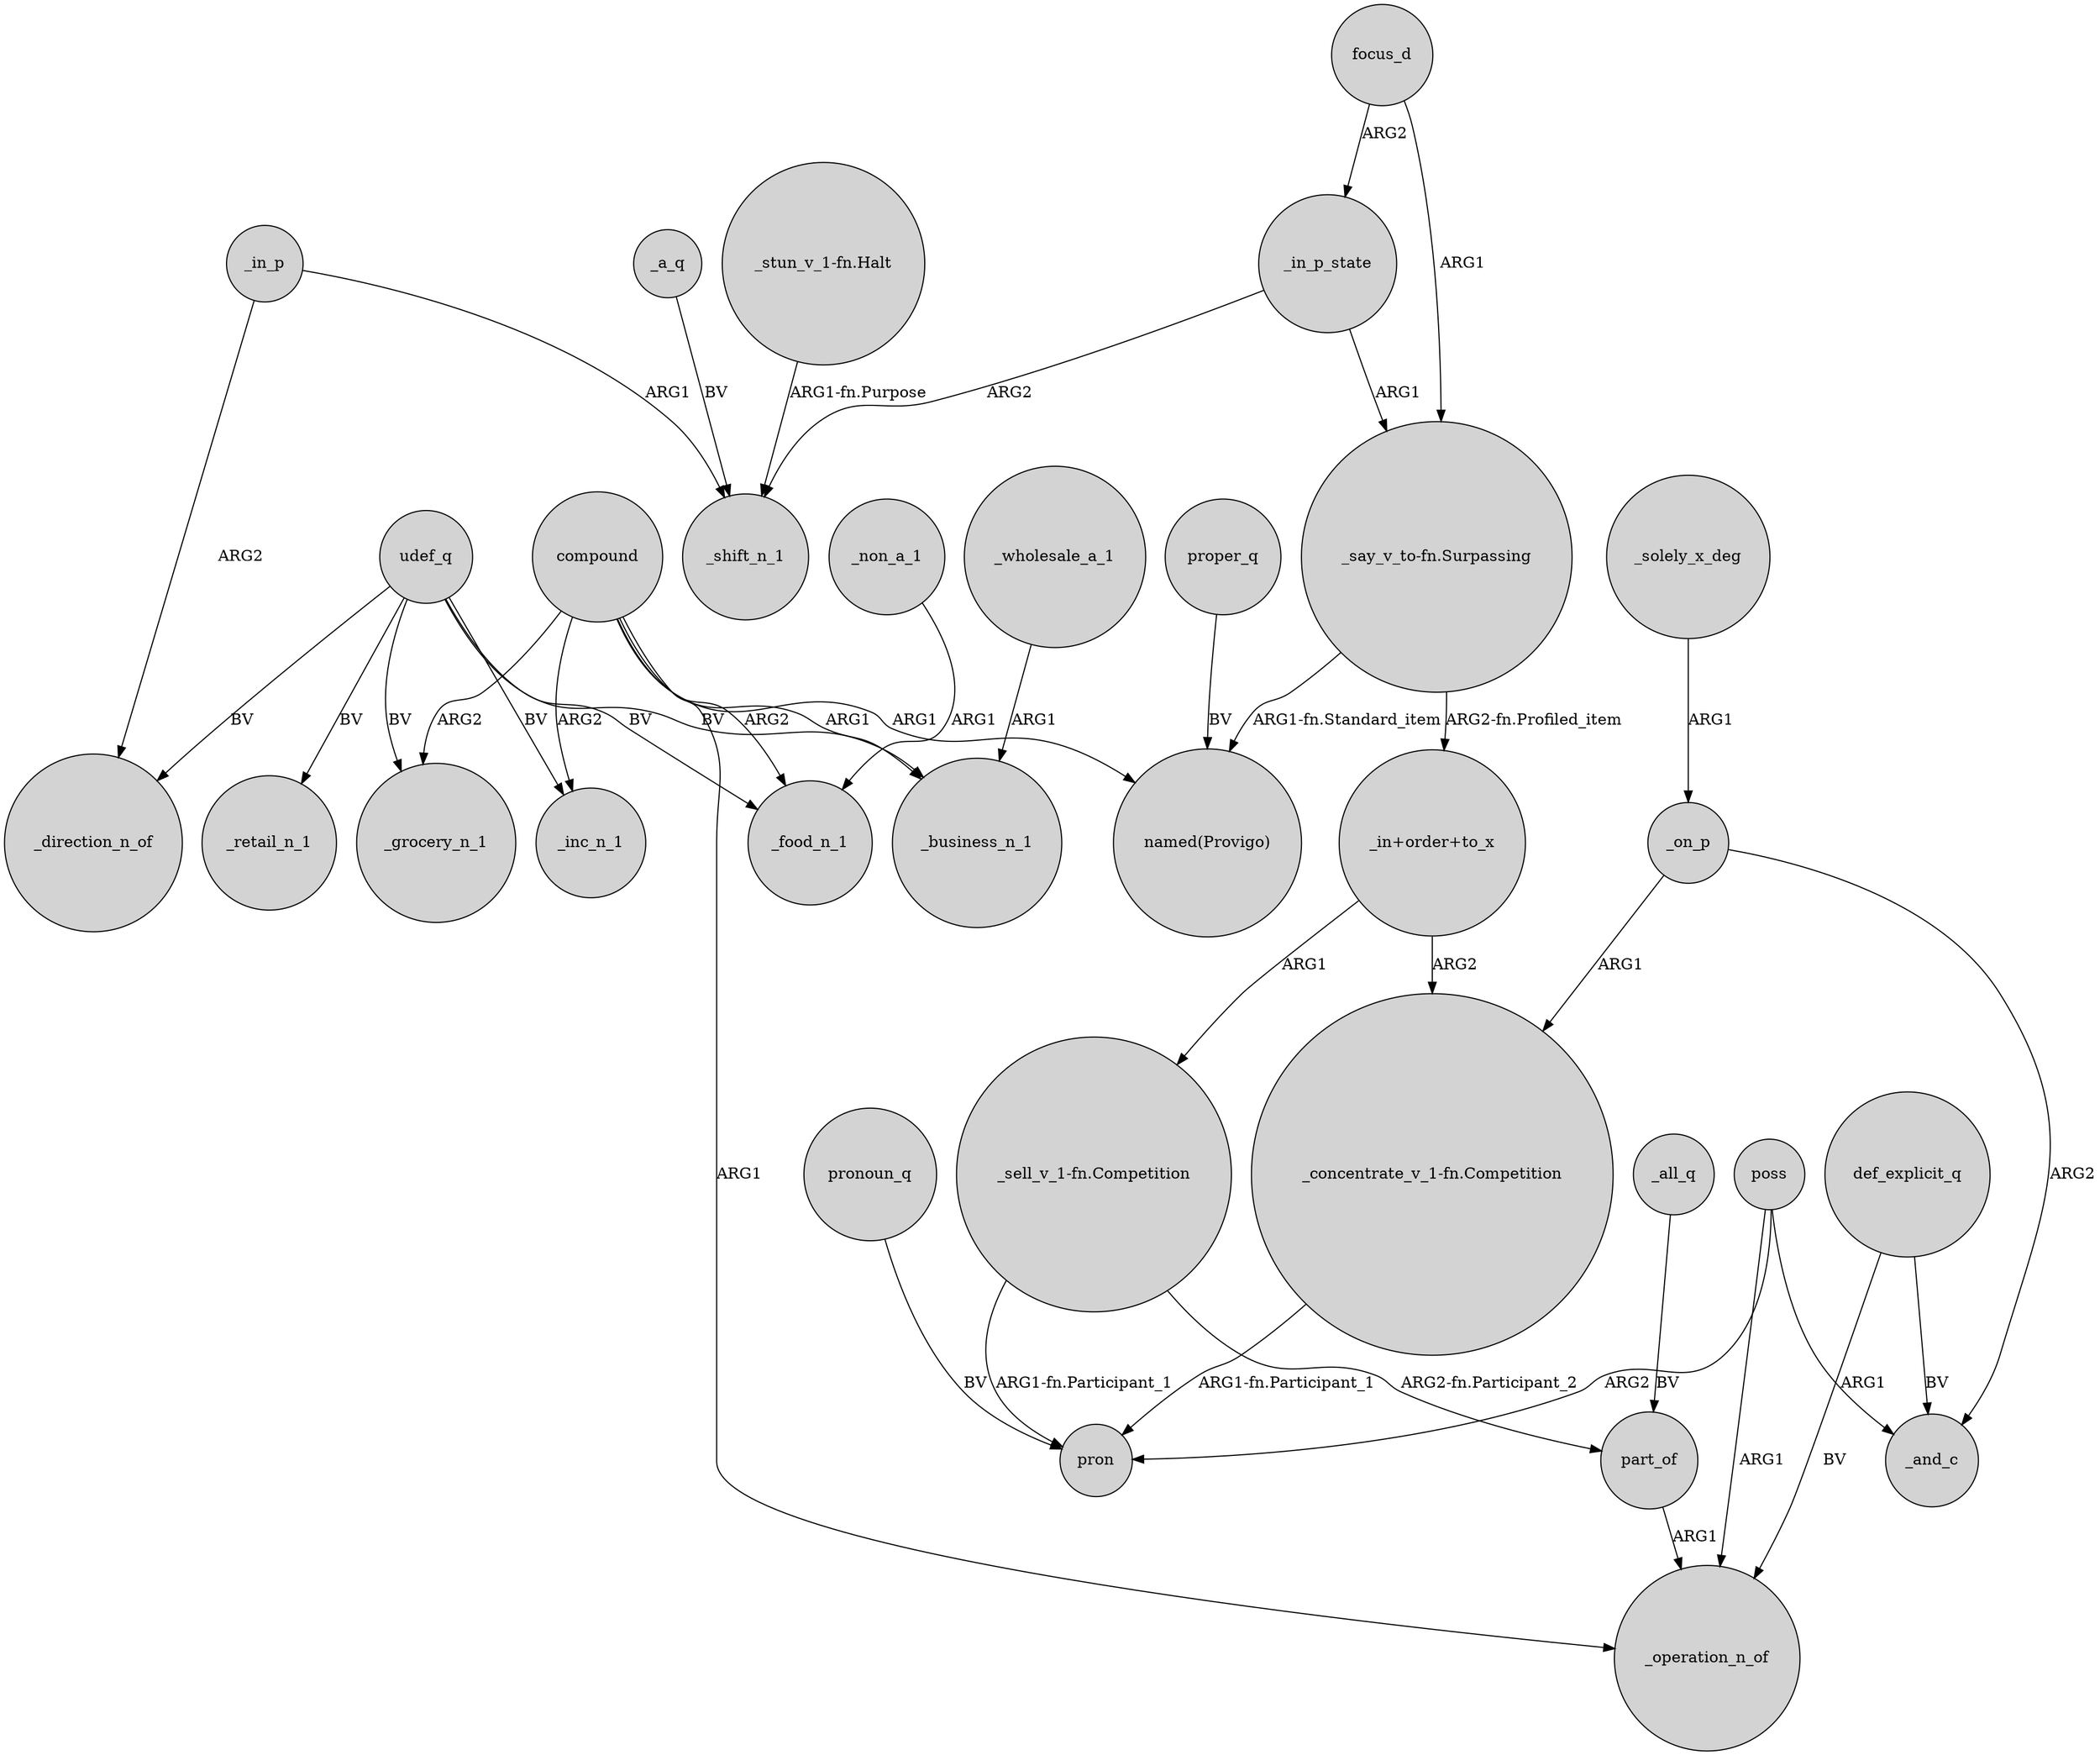 digraph {
	node [shape=circle style=filled]
	compound -> _grocery_n_1 [label=ARG2]
	"_in+order+to_x" -> "_concentrate_v_1-fn.Competition" [label=ARG2]
	focus_d -> _in_p_state [label=ARG2]
	_in_p -> _direction_n_of [label=ARG2]
	udef_q -> _direction_n_of [label=BV]
	udef_q -> _grocery_n_1 [label=BV]
	_a_q -> _shift_n_1 [label=BV]
	poss -> _operation_n_of [label=ARG1]
	part_of -> _operation_n_of [label=ARG1]
	compound -> _operation_n_of [label=ARG1]
	_all_q -> part_of [label=BV]
	udef_q -> _business_n_1 [label=BV]
	compound -> "named(Provigo)" [label=ARG1]
	"_concentrate_v_1-fn.Competition" -> pron [label="ARG1-fn.Participant_1"]
	def_explicit_q -> _and_c [label=BV]
	pronoun_q -> pron [label=BV]
	udef_q -> _inc_n_1 [label=BV]
	"_stun_v_1-fn.Halt" -> _shift_n_1 [label="ARG1-fn.Purpose"]
	poss -> pron [label=ARG2]
	udef_q -> _retail_n_1 [label=BV]
	compound -> _inc_n_1 [label=ARG2]
	poss -> _and_c [label=ARG1]
	_on_p -> _and_c [label=ARG2]
	compound -> _food_n_1 [label=ARG2]
	_in_p -> _shift_n_1 [label=ARG1]
	udef_q -> _food_n_1 [label=BV]
	proper_q -> "named(Provigo)" [label=BV]
	_in_p_state -> "_say_v_to-fn.Surpassing" [label=ARG1]
	_on_p -> "_concentrate_v_1-fn.Competition" [label=ARG1]
	_in_p_state -> _shift_n_1 [label=ARG2]
	def_explicit_q -> _operation_n_of [label=BV]
	"_sell_v_1-fn.Competition" -> pron [label="ARG1-fn.Participant_1"]
	focus_d -> "_say_v_to-fn.Surpassing" [label=ARG1]
	"_in+order+to_x" -> "_sell_v_1-fn.Competition" [label=ARG1]
	compound -> _business_n_1 [label=ARG1]
	"_say_v_to-fn.Surpassing" -> "_in+order+to_x" [label="ARG2-fn.Profiled_item"]
	"_say_v_to-fn.Surpassing" -> "named(Provigo)" [label="ARG1-fn.Standard_item"]
	_solely_x_deg -> _on_p [label=ARG1]
	"_sell_v_1-fn.Competition" -> part_of [label="ARG2-fn.Participant_2"]
	_wholesale_a_1 -> _business_n_1 [label=ARG1]
	_non_a_1 -> _food_n_1 [label=ARG1]
}

